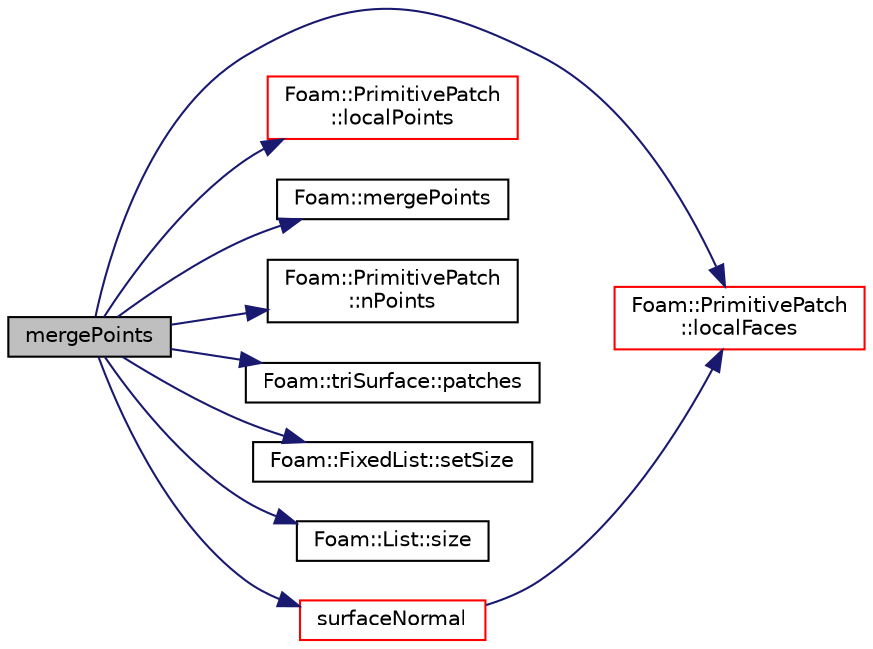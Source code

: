 digraph "mergePoints"
{
  bgcolor="transparent";
  edge [fontname="Helvetica",fontsize="10",labelfontname="Helvetica",labelfontsize="10"];
  node [fontname="Helvetica",fontsize="10",shape=record];
  rankdir="LR";
  Node1 [label="mergePoints",height=0.2,width=0.4,color="black", fillcolor="grey75", style="filled", fontcolor="black"];
  Node1 -> Node2 [color="midnightblue",fontsize="10",style="solid",fontname="Helvetica"];
  Node2 [label="Foam::PrimitivePatch\l::localFaces",height=0.2,width=0.4,color="red",URL="$a01977.html#af5aca3ce69275c80366bc8d5c0584da2",tooltip="Return patch faces addressing into local point list. "];
  Node1 -> Node3 [color="midnightblue",fontsize="10",style="solid",fontname="Helvetica"];
  Node3 [label="Foam::PrimitivePatch\l::localPoints",height=0.2,width=0.4,color="red",URL="$a01977.html#a180aa335ba66b3224df33de8eb29b3bf",tooltip="Return pointField of points in patch. "];
  Node1 -> Node4 [color="midnightblue",fontsize="10",style="solid",fontname="Helvetica"];
  Node4 [label="Foam::mergePoints",height=0.2,width=0.4,color="black",URL="$a10742.html#a91cf82266e8f08da4a95ebafddc2f61d",tooltip="Sorts and merges points. All points closer than/equal mergeTol get merged. "];
  Node1 -> Node5 [color="midnightblue",fontsize="10",style="solid",fontname="Helvetica"];
  Node5 [label="Foam::PrimitivePatch\l::nPoints",height=0.2,width=0.4,color="black",URL="$a01977.html#a9927abeba2c8506177084d644b6e573a",tooltip="Return number of points supporting patch faces. "];
  Node1 -> Node6 [color="midnightblue",fontsize="10",style="solid",fontname="Helvetica"];
  Node6 [label="Foam::triSurface::patches",height=0.2,width=0.4,color="black",URL="$a02689.html#a40a43f76fd50b5f1cd1c242669a14406"];
  Node1 -> Node7 [color="midnightblue",fontsize="10",style="solid",fontname="Helvetica"];
  Node7 [label="Foam::FixedList::setSize",height=0.2,width=0.4,color="black",URL="$a00826.html#aedb985ffeaf1bdbfeccc2a8730405703",tooltip="Dummy setSize function. "];
  Node1 -> Node8 [color="midnightblue",fontsize="10",style="solid",fontname="Helvetica"];
  Node8 [label="Foam::List::size",height=0.2,width=0.4,color="black",URL="$a01367.html#a8a5f6fa29bd4b500caf186f60245b384",tooltip="Override size to be inconsistent with allocated storage. "];
  Node1 -> Node9 [color="midnightblue",fontsize="10",style="solid",fontname="Helvetica"];
  Node9 [label="surfaceNormal",height=0.2,width=0.4,color="red",URL="$a02699.html#a5a2f59dd14e51dca5fcbadd65696f1df",tooltip="Triangle (unit) normal. If nearest point to triangle on edge use. "];
  Node9 -> Node2 [color="midnightblue",fontsize="10",style="solid",fontname="Helvetica"];
}

